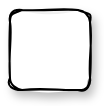 <mxfile version="17.5.0" type="device"><diagram id="SWqYydkijiYbsdr1cYe-" name="Page-1"><mxGraphModel dx="346" dy="174" grid="1" gridSize="10" guides="1" tooltips="1" connect="1" arrows="1" fold="1" page="1" pageScale="1" pageWidth="827" pageHeight="1169" math="0" shadow="0"><root><mxCell id="0"/><mxCell id="1" parent="0"/><mxCell id="a0U6Gs2_49JVtDfLsQbj-1" value="" style="rounded=1;whiteSpace=wrap;html=1;glass=0;sketch=1;shadow=1;fillColor=#FFFFFF;" vertex="1" parent="1"><mxGeometry x="400" y="280" width="40" height="40" as="geometry"/></mxCell></root></mxGraphModel></diagram></mxfile>